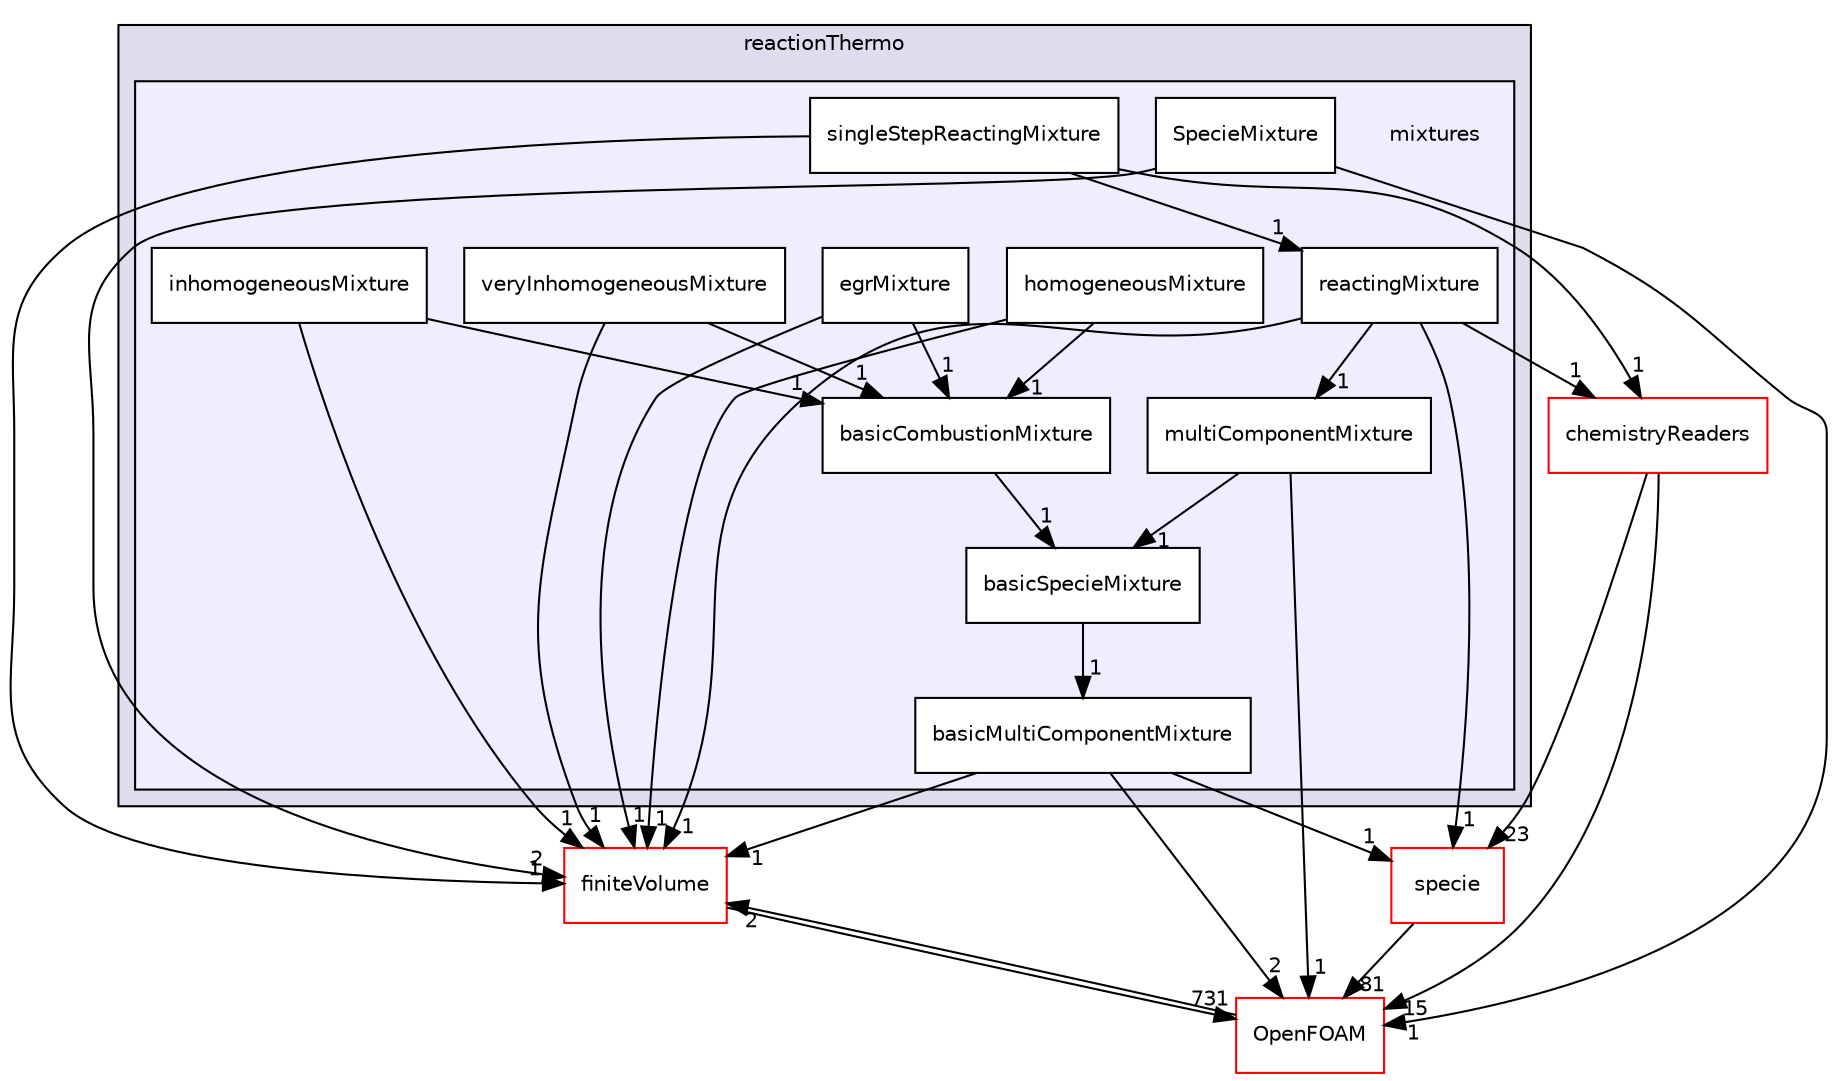 digraph "src/thermophysicalModels/reactionThermo/mixtures" {
  bgcolor=transparent;
  compound=true
  node [ fontsize="10", fontname="Helvetica"];
  edge [ labelfontsize="10", labelfontname="Helvetica"];
  subgraph clusterdir_87c7a4a86ffb283740ec390ea55551cb {
    graph [ bgcolor="#ddddee", pencolor="black", label="reactionThermo" fontname="Helvetica", fontsize="10", URL="dir_87c7a4a86ffb283740ec390ea55551cb.html"]
  subgraph clusterdir_4c3899116fa10d6c6748b991d6c665d1 {
    graph [ bgcolor="#eeeeff", pencolor="black", label="" URL="dir_4c3899116fa10d6c6748b991d6c665d1.html"];
    dir_4c3899116fa10d6c6748b991d6c665d1 [shape=plaintext label="mixtures"];
    dir_304be2c3c3e20d27db4225b2b34f5ead [shape=box label="basicCombustionMixture" color="black" fillcolor="white" style="filled" URL="dir_304be2c3c3e20d27db4225b2b34f5ead.html"];
    dir_432a0680e4fd34ccdcdfb0d368a0c5d1 [shape=box label="basicMultiComponentMixture" color="black" fillcolor="white" style="filled" URL="dir_432a0680e4fd34ccdcdfb0d368a0c5d1.html"];
    dir_a92e19af280cfe91c9dfbd265388786a [shape=box label="basicSpecieMixture" color="black" fillcolor="white" style="filled" URL="dir_a92e19af280cfe91c9dfbd265388786a.html"];
    dir_2374790e2b96731a62dbad823312fc23 [shape=box label="egrMixture" color="black" fillcolor="white" style="filled" URL="dir_2374790e2b96731a62dbad823312fc23.html"];
    dir_2c47dd594bafbfedbefffd42d67f413d [shape=box label="homogeneousMixture" color="black" fillcolor="white" style="filled" URL="dir_2c47dd594bafbfedbefffd42d67f413d.html"];
    dir_1b37b097651a758afae4e9872bf900d9 [shape=box label="inhomogeneousMixture" color="black" fillcolor="white" style="filled" URL="dir_1b37b097651a758afae4e9872bf900d9.html"];
    dir_d678df617f942bf57e5e6de99d39ff47 [shape=box label="multiComponentMixture" color="black" fillcolor="white" style="filled" URL="dir_d678df617f942bf57e5e6de99d39ff47.html"];
    dir_0c7f392feaa80e16a659c2da09460231 [shape=box label="reactingMixture" color="black" fillcolor="white" style="filled" URL="dir_0c7f392feaa80e16a659c2da09460231.html"];
    dir_894dc3d7bb1a3d4332e4fc3c45b06373 [shape=box label="singleStepReactingMixture" color="black" fillcolor="white" style="filled" URL="dir_894dc3d7bb1a3d4332e4fc3c45b06373.html"];
    dir_925af83f43cdd5fc9c41483914dfdad4 [shape=box label="SpecieMixture" color="black" fillcolor="white" style="filled" URL="dir_925af83f43cdd5fc9c41483914dfdad4.html"];
    dir_0e8913b45717495250d9cd71ef1b731d [shape=box label="veryInhomogeneousMixture" color="black" fillcolor="white" style="filled" URL="dir_0e8913b45717495250d9cd71ef1b731d.html"];
  }
  }
  dir_9bd15774b555cf7259a6fa18f99fe99b [shape=box label="finiteVolume" color="red" URL="dir_9bd15774b555cf7259a6fa18f99fe99b.html"];
  dir_5c4bf53b114f4c9237cd4ef0431fc9bd [shape=box label="specie" color="red" URL="dir_5c4bf53b114f4c9237cd4ef0431fc9bd.html"];
  dir_d6ca8f970bca45fc70c046b4a0fab377 [shape=box label="chemistryReaders" color="red" URL="dir_d6ca8f970bca45fc70c046b4a0fab377.html"];
  dir_c5473ff19b20e6ec4dfe5c310b3778a8 [shape=box label="OpenFOAM" color="red" URL="dir_c5473ff19b20e6ec4dfe5c310b3778a8.html"];
  dir_925af83f43cdd5fc9c41483914dfdad4->dir_9bd15774b555cf7259a6fa18f99fe99b [headlabel="2", labeldistance=1.5 headhref="dir_002841_000894.html"];
  dir_925af83f43cdd5fc9c41483914dfdad4->dir_c5473ff19b20e6ec4dfe5c310b3778a8 [headlabel="1", labeldistance=1.5 headhref="dir_002841_001887.html"];
  dir_9bd15774b555cf7259a6fa18f99fe99b->dir_c5473ff19b20e6ec4dfe5c310b3778a8 [headlabel="731", labeldistance=1.5 headhref="dir_000894_001887.html"];
  dir_5c4bf53b114f4c9237cd4ef0431fc9bd->dir_c5473ff19b20e6ec4dfe5c310b3778a8 [headlabel="81", labeldistance=1.5 headhref="dir_001231_001887.html"];
  dir_d6ca8f970bca45fc70c046b4a0fab377->dir_5c4bf53b114f4c9237cd4ef0431fc9bd [headlabel="23", labeldistance=1.5 headhref="dir_002821_001231.html"];
  dir_d6ca8f970bca45fc70c046b4a0fab377->dir_c5473ff19b20e6ec4dfe5c310b3778a8 [headlabel="15", labeldistance=1.5 headhref="dir_002821_001887.html"];
  dir_1b37b097651a758afae4e9872bf900d9->dir_9bd15774b555cf7259a6fa18f99fe99b [headlabel="1", labeldistance=1.5 headhref="dir_002837_000894.html"];
  dir_1b37b097651a758afae4e9872bf900d9->dir_304be2c3c3e20d27db4225b2b34f5ead [headlabel="1", labeldistance=1.5 headhref="dir_002837_002832.html"];
  dir_304be2c3c3e20d27db4225b2b34f5ead->dir_a92e19af280cfe91c9dfbd265388786a [headlabel="1", labeldistance=1.5 headhref="dir_002832_002834.html"];
  dir_432a0680e4fd34ccdcdfb0d368a0c5d1->dir_9bd15774b555cf7259a6fa18f99fe99b [headlabel="1", labeldistance=1.5 headhref="dir_002833_000894.html"];
  dir_432a0680e4fd34ccdcdfb0d368a0c5d1->dir_5c4bf53b114f4c9237cd4ef0431fc9bd [headlabel="1", labeldistance=1.5 headhref="dir_002833_001231.html"];
  dir_432a0680e4fd34ccdcdfb0d368a0c5d1->dir_c5473ff19b20e6ec4dfe5c310b3778a8 [headlabel="2", labeldistance=1.5 headhref="dir_002833_001887.html"];
  dir_0c7f392feaa80e16a659c2da09460231->dir_9bd15774b555cf7259a6fa18f99fe99b [headlabel="1", labeldistance=1.5 headhref="dir_002839_000894.html"];
  dir_0c7f392feaa80e16a659c2da09460231->dir_5c4bf53b114f4c9237cd4ef0431fc9bd [headlabel="1", labeldistance=1.5 headhref="dir_002839_001231.html"];
  dir_0c7f392feaa80e16a659c2da09460231->dir_d6ca8f970bca45fc70c046b4a0fab377 [headlabel="1", labeldistance=1.5 headhref="dir_002839_002821.html"];
  dir_0c7f392feaa80e16a659c2da09460231->dir_d678df617f942bf57e5e6de99d39ff47 [headlabel="1", labeldistance=1.5 headhref="dir_002839_002838.html"];
  dir_a92e19af280cfe91c9dfbd265388786a->dir_432a0680e4fd34ccdcdfb0d368a0c5d1 [headlabel="1", labeldistance=1.5 headhref="dir_002834_002833.html"];
  dir_2c47dd594bafbfedbefffd42d67f413d->dir_9bd15774b555cf7259a6fa18f99fe99b [headlabel="1", labeldistance=1.5 headhref="dir_002836_000894.html"];
  dir_2c47dd594bafbfedbefffd42d67f413d->dir_304be2c3c3e20d27db4225b2b34f5ead [headlabel="1", labeldistance=1.5 headhref="dir_002836_002832.html"];
  dir_894dc3d7bb1a3d4332e4fc3c45b06373->dir_9bd15774b555cf7259a6fa18f99fe99b [headlabel="1", labeldistance=1.5 headhref="dir_002840_000894.html"];
  dir_894dc3d7bb1a3d4332e4fc3c45b06373->dir_d6ca8f970bca45fc70c046b4a0fab377 [headlabel="1", labeldistance=1.5 headhref="dir_002840_002821.html"];
  dir_894dc3d7bb1a3d4332e4fc3c45b06373->dir_0c7f392feaa80e16a659c2da09460231 [headlabel="1", labeldistance=1.5 headhref="dir_002840_002839.html"];
  dir_c5473ff19b20e6ec4dfe5c310b3778a8->dir_9bd15774b555cf7259a6fa18f99fe99b [headlabel="2", labeldistance=1.5 headhref="dir_001887_000894.html"];
  dir_0e8913b45717495250d9cd71ef1b731d->dir_9bd15774b555cf7259a6fa18f99fe99b [headlabel="1", labeldistance=1.5 headhref="dir_002842_000894.html"];
  dir_0e8913b45717495250d9cd71ef1b731d->dir_304be2c3c3e20d27db4225b2b34f5ead [headlabel="1", labeldistance=1.5 headhref="dir_002842_002832.html"];
  dir_d678df617f942bf57e5e6de99d39ff47->dir_a92e19af280cfe91c9dfbd265388786a [headlabel="1", labeldistance=1.5 headhref="dir_002838_002834.html"];
  dir_d678df617f942bf57e5e6de99d39ff47->dir_c5473ff19b20e6ec4dfe5c310b3778a8 [headlabel="1", labeldistance=1.5 headhref="dir_002838_001887.html"];
  dir_2374790e2b96731a62dbad823312fc23->dir_9bd15774b555cf7259a6fa18f99fe99b [headlabel="1", labeldistance=1.5 headhref="dir_002835_000894.html"];
  dir_2374790e2b96731a62dbad823312fc23->dir_304be2c3c3e20d27db4225b2b34f5ead [headlabel="1", labeldistance=1.5 headhref="dir_002835_002832.html"];
}

